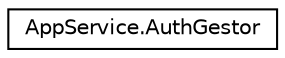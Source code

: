 digraph "Representación gráfica de la clase"
{
 // LATEX_PDF_SIZE
  edge [fontname="Helvetica",fontsize="10",labelfontname="Helvetica",labelfontsize="10"];
  node [fontname="Helvetica",fontsize="10",shape=record];
  rankdir="LR";
  Node0 [label="AppService.AuthGestor",height=0.2,width=0.4,color="black", fillcolor="white", style="filled",URL="$class_app_service_1_1_auth_gestor.html",tooltip=" "];
}
